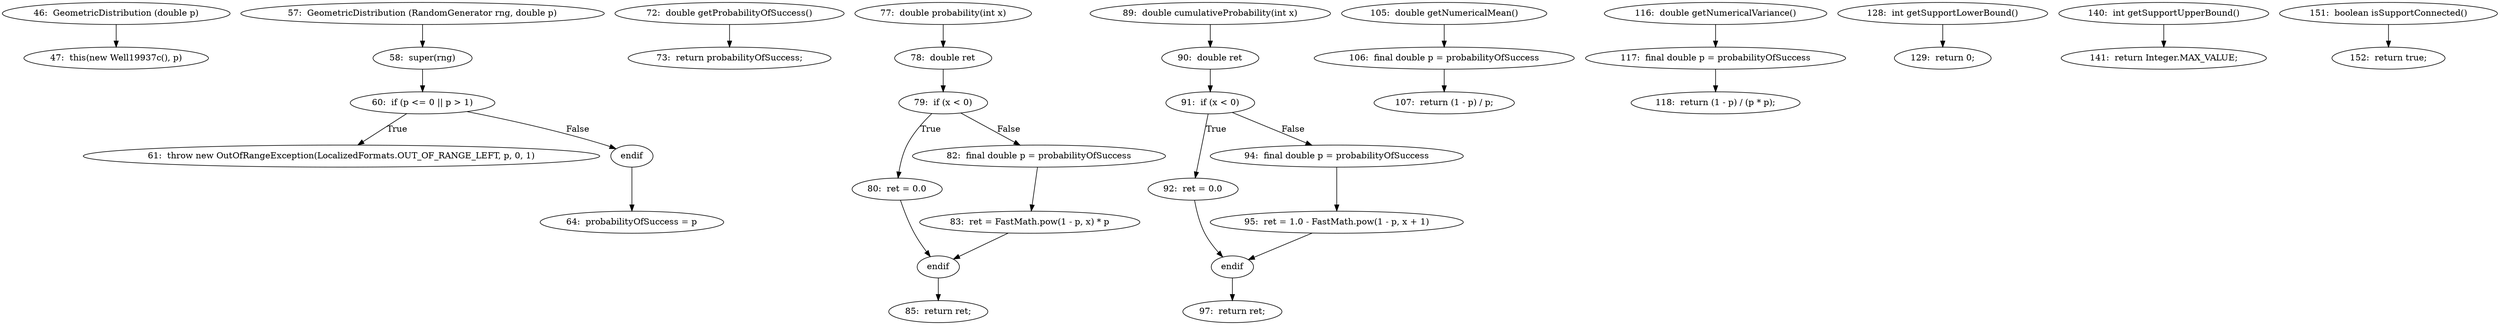 digraph GeometricDistribution_CFG {
  // graph-vertices
  v1  [label="46:  GeometricDistribution (double p)"];
  v2  [label="47:  this(new Well19937c(), p)"];
  v3  [label="57:  GeometricDistribution (RandomGenerator rng, double p)"];
  v4  [label="58:  super(rng)"];
  v5  [label="60:  if (p <= 0 || p > 1)"];
  v6  [label="61:  throw new OutOfRangeException(LocalizedFormats.OUT_OF_RANGE_LEFT, p, 0, 1)"];
  v7  [label="endif"];
  v8  [label="64:  probabilityOfSuccess = p"];
  v9  [label="72:  double getProbabilityOfSuccess()"];
  v10  [label="73:  return probabilityOfSuccess;"];
  v11  [label="77:  double probability(int x)"];
  v12  [label="78:  double ret"];
  v13  [label="79:  if (x < 0)"];
  v14  [label="80:  ret = 0.0"];
  v15  [label="endif"];
  v16  [label="82:  final double p = probabilityOfSuccess"];
  v17  [label="83:  ret = FastMath.pow(1 - p, x) * p"];
  v18  [label="85:  return ret;"];
  v19  [label="89:  double cumulativeProbability(int x)"];
  v20  [label="90:  double ret"];
  v21  [label="91:  if (x < 0)"];
  v22  [label="92:  ret = 0.0"];
  v23  [label="endif"];
  v24  [label="94:  final double p = probabilityOfSuccess"];
  v25  [label="95:  ret = 1.0 - FastMath.pow(1 - p, x + 1)"];
  v26  [label="97:  return ret;"];
  v27  [label="105:  double getNumericalMean()"];
  v28  [label="106:  final double p = probabilityOfSuccess"];
  v29  [label="107:  return (1 - p) / p;"];
  v30  [label="116:  double getNumericalVariance()"];
  v31  [label="117:  final double p = probabilityOfSuccess"];
  v32  [label="118:  return (1 - p) / (p * p);"];
  v33  [label="128:  int getSupportLowerBound()"];
  v34  [label="129:  return 0;"];
  v35  [label="140:  int getSupportUpperBound()"];
  v36  [label="141:  return Integer.MAX_VALUE;"];
  v37  [label="151:  boolean isSupportConnected()"];
  v38  [label="152:  return true;"];
  // graph-edges
  v1 -> v2;
  v3 -> v4;
  v4 -> v5;
  v5 -> v6  [label="True"];
  v5 -> v7  [label="False"];
  v7 -> v8;
  v9 -> v10;
  v11 -> v12;
  v12 -> v13;
  v13 -> v14  [label="True"];
  v14 -> v15;
  v13 -> v16  [label="False"];
  v16 -> v17;
  v17 -> v15;
  v15 -> v18;
  v19 -> v20;
  v20 -> v21;
  v21 -> v22  [label="True"];
  v22 -> v23;
  v21 -> v24  [label="False"];
  v24 -> v25;
  v25 -> v23;
  v23 -> v26;
  v27 -> v28;
  v28 -> v29;
  v30 -> v31;
  v31 -> v32;
  v33 -> v34;
  v35 -> v36;
  v37 -> v38;
  // end-of-graph
}
